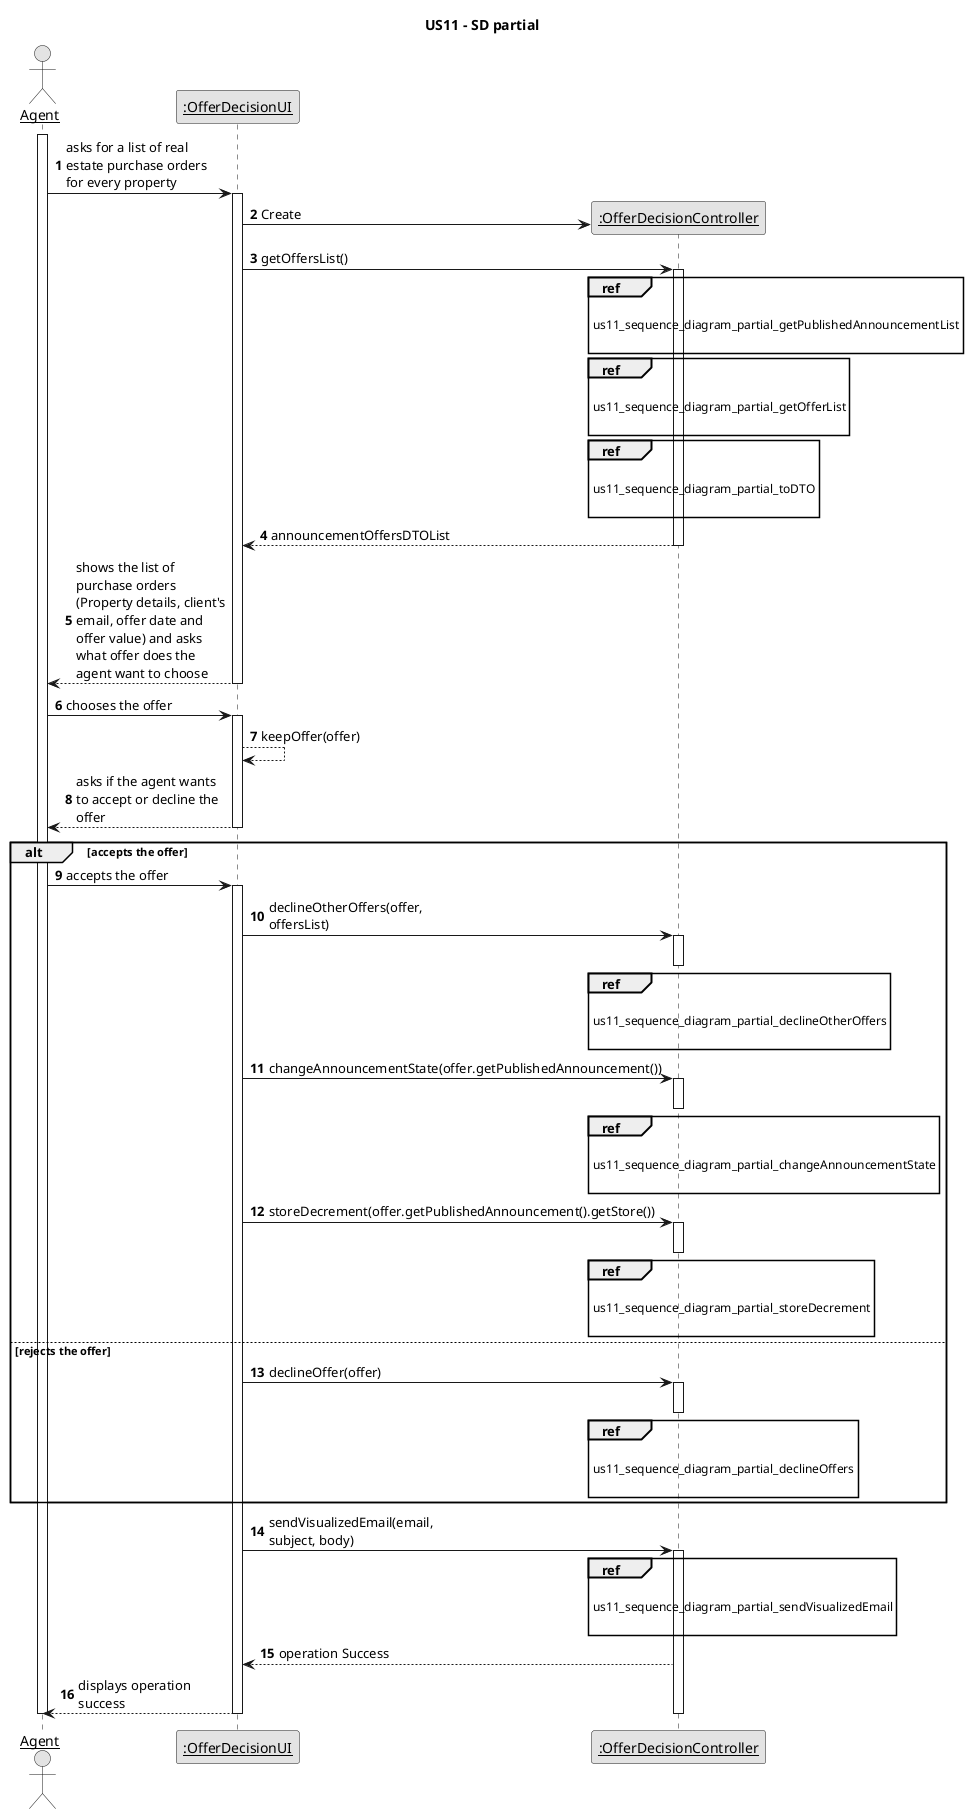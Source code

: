 @startuml
title US11 - SD partial
skinparam monochrome true
skinparam packageStyle rectangle
skinparam shadowing false
skinparam linetype ortho
skinparam maxmessagesize 150
skinparam sequenceParticipant underline

autonumber

actor "Agent" as agent
participant ":OfferDecisionUI" as ui
participant ":OfferDecisionController" as controller
activate agent


agent -> ui : asks for a list of real estate purchase orders for every property
activate ui

        create controller
        ui -> controller: Create
        ui -> controller: getOffersList()

        activate controller
                ref over controller

                    us11_sequence_diagram_partial_getPublishedAnnouncementList

                end ref

                ref over controller

                    us11_sequence_diagram_partial_getOfferList

                end ref

                ref over controller

                    us11_sequence_diagram_partial_toDTO

                end ref
                controller --> ui : announcementOffersDTOList
                deactivate controller

        deactivate controller

ui --> agent : shows the list of purchase orders (Property details, client's email, offer date and offer value) and asks what offer does the agent want to choose
deactivate ui


agent -> ui : chooses the offer
activate ui


ui --> ui : keepOffer(offer)


ui --> agent : asks if the agent wants to accept or decline the offer
deactivate ui

alt accepts the offer
        agent -> ui : accepts the offer
        activate ui
        ui -> controller : declineOtherOffers(offer, offersList)
        activate controller
        ref over controller

                    us11_sequence_diagram_partial_declineOtherOffers

                end ref
        deactivate controller
        ui -> controller : changeAnnouncementState(offer.getPublishedAnnouncement())
        activate controller
        ref over controller

                    us11_sequence_diagram_partial_changeAnnouncementState

                end ref
        deactivate controller

        ui -> controller : storeDecrement(offer.getPublishedAnnouncement().getStore())
        activate controller
        ref over controller

                    us11_sequence_diagram_partial_storeDecrement

                end ref
        deactivate controller

else rejects the offer

        ui -> controller : declineOffer(offer)
        activate controller
        ref over controller

                    us11_sequence_diagram_partial_declineOffers

                end ref
        deactivate controller


end

ui -> controller : sendVisualizedEmail(email, subject, body)
        activate controller
        ref over controller

                    us11_sequence_diagram_partial_sendVisualizedEmail

                end ref
        controller --> ui : operation Success
        ui --> agent : displays operation success  
        deactivate ui
        deactivate controller
        deactivate agent



@enduml